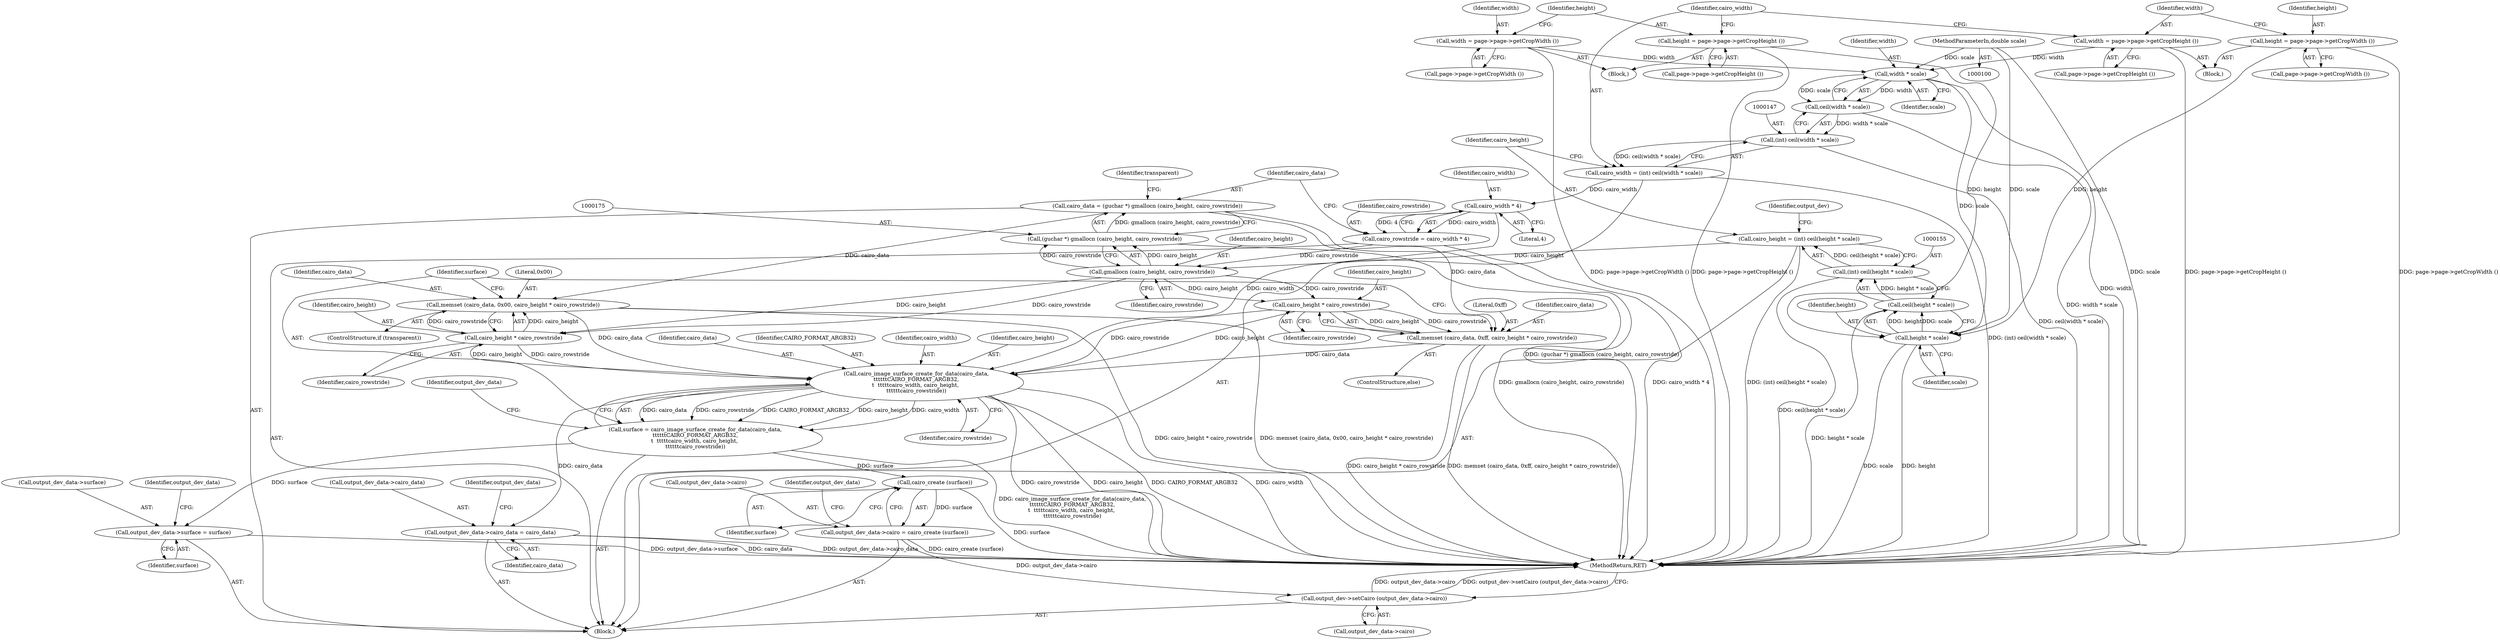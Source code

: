 digraph "0_poppler_9cf2325fb22f812b31858e519411f57747d39bd8@API" {
"1000196" [label="(Call,cairo_image_surface_create_for_data(cairo_data,\n\t\t\t\t\t\tCAIRO_FORMAT_ARGB32,\n\t  \t\t\t\t\tcairo_width, cairo_height, \n\t\t\t\t\t\tcairo_rowstride))"];
"1000181" [label="(Call,memset (cairo_data, 0x00, cairo_height * cairo_rowstride))"];
"1000172" [label="(Call,cairo_data = (guchar *) gmallocn (cairo_height, cairo_rowstride))"];
"1000174" [label="(Call,(guchar *) gmallocn (cairo_height, cairo_rowstride))"];
"1000176" [label="(Call,gmallocn (cairo_height, cairo_rowstride))"];
"1000152" [label="(Call,cairo_height = (int) ceil(height * scale))"];
"1000154" [label="(Call,(int) ceil(height * scale))"];
"1000156" [label="(Call,ceil(height * scale))"];
"1000157" [label="(Call,height * scale)"];
"1000141" [label="(Call,height = page->page->getCropHeight ())"];
"1000130" [label="(Call,height = page->page->getCropWidth ())"];
"1000149" [label="(Call,width * scale)"];
"1000138" [label="(Call,width = page->page->getCropWidth ())"];
"1000133" [label="(Call,width = page->page->getCropHeight ())"];
"1000102" [label="(MethodParameterIn,double scale)"];
"1000167" [label="(Call,cairo_rowstride = cairo_width * 4)"];
"1000169" [label="(Call,cairo_width * 4)"];
"1000144" [label="(Call,cairo_width = (int) ceil(width * scale))"];
"1000146" [label="(Call,(int) ceil(width * scale))"];
"1000148" [label="(Call,ceil(width * scale))"];
"1000184" [label="(Call,cairo_height * cairo_rowstride)"];
"1000188" [label="(Call,memset (cairo_data, 0xff, cairo_height * cairo_rowstride))"];
"1000191" [label="(Call,cairo_height * cairo_rowstride)"];
"1000194" [label="(Call,surface = cairo_image_surface_create_for_data(cairo_data,\n\t\t\t\t\t\tCAIRO_FORMAT_ARGB32,\n\t  \t\t\t\t\tcairo_width, cairo_height, \n\t\t\t\t\t\tcairo_rowstride))"];
"1000207" [label="(Call,output_dev_data->surface = surface)"];
"1000216" [label="(Call,cairo_create (surface))"];
"1000212" [label="(Call,output_dev_data->cairo = cairo_create (surface))"];
"1000218" [label="(Call,output_dev->setCairo (output_dev_data->cairo))"];
"1000202" [label="(Call,output_dev_data->cairo_data = cairo_data)"];
"1000157" [label="(Call,height * scale)"];
"1000137" [label="(Block,)"];
"1000148" [label="(Call,ceil(width * scale))"];
"1000179" [label="(ControlStructure,if (transparent))"];
"1000133" [label="(Call,width = page->page->getCropHeight ())"];
"1000193" [label="(Identifier,cairo_rowstride)"];
"1000174" [label="(Call,(guchar *) gmallocn (cairo_height, cairo_rowstride))"];
"1000209" [label="(Identifier,output_dev_data)"];
"1000185" [label="(Identifier,cairo_height)"];
"1000194" [label="(Call,surface = cairo_image_surface_create_for_data(cairo_data,\n\t\t\t\t\t\tCAIRO_FORMAT_ARGB32,\n\t  \t\t\t\t\tcairo_width, cairo_height, \n\t\t\t\t\t\tcairo_rowstride))"];
"1000208" [label="(Call,output_dev_data->surface)"];
"1000173" [label="(Identifier,cairo_data)"];
"1000150" [label="(Identifier,width)"];
"1000182" [label="(Identifier,cairo_data)"];
"1000139" [label="(Identifier,width)"];
"1000190" [label="(Literal,0xff)"];
"1000129" [label="(Block,)"];
"1000218" [label="(Call,output_dev->setCairo (output_dev_data->cairo))"];
"1000138" [label="(Call,width = page->page->getCropWidth ())"];
"1000169" [label="(Call,cairo_width * 4)"];
"1000167" [label="(Call,cairo_rowstride = cairo_width * 4)"];
"1000217" [label="(Identifier,surface)"];
"1000204" [label="(Identifier,output_dev_data)"];
"1000161" [label="(Identifier,output_dev)"];
"1000196" [label="(Call,cairo_image_surface_create_for_data(cairo_data,\n\t\t\t\t\t\tCAIRO_FORMAT_ARGB32,\n\t  \t\t\t\t\tcairo_width, cairo_height, \n\t\t\t\t\t\tcairo_rowstride))"];
"1000181" [label="(Call,memset (cairo_data, 0x00, cairo_height * cairo_rowstride))"];
"1000191" [label="(Call,cairo_height * cairo_rowstride)"];
"1000212" [label="(Call,output_dev_data->cairo = cairo_create (surface))"];
"1000195" [label="(Identifier,surface)"];
"1000156" [label="(Call,ceil(height * scale))"];
"1000203" [label="(Call,output_dev_data->cairo_data)"];
"1000170" [label="(Identifier,cairo_width)"];
"1000192" [label="(Identifier,cairo_height)"];
"1000140" [label="(Call,page->page->getCropWidth ())"];
"1000158" [label="(Identifier,height)"];
"1000141" [label="(Call,height = page->page->getCropHeight ())"];
"1000202" [label="(Call,output_dev_data->cairo_data = cairo_data)"];
"1000153" [label="(Identifier,cairo_height)"];
"1000171" [label="(Literal,4)"];
"1000149" [label="(Call,width * scale)"];
"1000154" [label="(Call,(int) ceil(height * scale))"];
"1000130" [label="(Call,height = page->page->getCropWidth ())"];
"1000102" [label="(MethodParameterIn,double scale)"];
"1000180" [label="(Identifier,transparent)"];
"1000201" [label="(Identifier,cairo_rowstride)"];
"1000134" [label="(Identifier,width)"];
"1000143" [label="(Call,page->page->getCropHeight ())"];
"1000151" [label="(Identifier,scale)"];
"1000146" [label="(Call,(int) ceil(width * scale))"];
"1000214" [label="(Identifier,output_dev_data)"];
"1000219" [label="(Call,output_dev_data->cairo)"];
"1000189" [label="(Identifier,cairo_data)"];
"1000142" [label="(Identifier,height)"];
"1000198" [label="(Identifier,CAIRO_FORMAT_ARGB32)"];
"1000159" [label="(Identifier,scale)"];
"1000152" [label="(Call,cairo_height = (int) ceil(height * scale))"];
"1000183" [label="(Literal,0x00)"];
"1000206" [label="(Identifier,cairo_data)"];
"1000211" [label="(Identifier,surface)"];
"1000106" [label="(Block,)"];
"1000186" [label="(Identifier,cairo_rowstride)"];
"1000184" [label="(Call,cairo_height * cairo_rowstride)"];
"1000213" [label="(Call,output_dev_data->cairo)"];
"1000172" [label="(Call,cairo_data = (guchar *) gmallocn (cairo_height, cairo_rowstride))"];
"1000216" [label="(Call,cairo_create (surface))"];
"1000145" [label="(Identifier,cairo_width)"];
"1000178" [label="(Identifier,cairo_rowstride)"];
"1000132" [label="(Call,page->page->getCropWidth ())"];
"1000199" [label="(Identifier,cairo_width)"];
"1000177" [label="(Identifier,cairo_height)"];
"1000144" [label="(Call,cairo_width = (int) ceil(width * scale))"];
"1000188" [label="(Call,memset (cairo_data, 0xff, cairo_height * cairo_rowstride))"];
"1000187" [label="(ControlStructure,else)"];
"1000131" [label="(Identifier,height)"];
"1000200" [label="(Identifier,cairo_height)"];
"1000220" [label="(Identifier,output_dev_data)"];
"1000207" [label="(Call,output_dev_data->surface = surface)"];
"1000176" [label="(Call,gmallocn (cairo_height, cairo_rowstride))"];
"1000197" [label="(Identifier,cairo_data)"];
"1000222" [label="(MethodReturn,RET)"];
"1000135" [label="(Call,page->page->getCropHeight ())"];
"1000168" [label="(Identifier,cairo_rowstride)"];
"1000196" -> "1000194"  [label="AST: "];
"1000196" -> "1000201"  [label="CFG: "];
"1000197" -> "1000196"  [label="AST: "];
"1000198" -> "1000196"  [label="AST: "];
"1000199" -> "1000196"  [label="AST: "];
"1000200" -> "1000196"  [label="AST: "];
"1000201" -> "1000196"  [label="AST: "];
"1000194" -> "1000196"  [label="CFG: "];
"1000196" -> "1000222"  [label="DDG: cairo_width"];
"1000196" -> "1000222"  [label="DDG: cairo_rowstride"];
"1000196" -> "1000222"  [label="DDG: cairo_height"];
"1000196" -> "1000222"  [label="DDG: CAIRO_FORMAT_ARGB32"];
"1000196" -> "1000194"  [label="DDG: cairo_data"];
"1000196" -> "1000194"  [label="DDG: cairo_rowstride"];
"1000196" -> "1000194"  [label="DDG: CAIRO_FORMAT_ARGB32"];
"1000196" -> "1000194"  [label="DDG: cairo_height"];
"1000196" -> "1000194"  [label="DDG: cairo_width"];
"1000181" -> "1000196"  [label="DDG: cairo_data"];
"1000188" -> "1000196"  [label="DDG: cairo_data"];
"1000169" -> "1000196"  [label="DDG: cairo_width"];
"1000184" -> "1000196"  [label="DDG: cairo_height"];
"1000184" -> "1000196"  [label="DDG: cairo_rowstride"];
"1000191" -> "1000196"  [label="DDG: cairo_height"];
"1000191" -> "1000196"  [label="DDG: cairo_rowstride"];
"1000196" -> "1000202"  [label="DDG: cairo_data"];
"1000181" -> "1000179"  [label="AST: "];
"1000181" -> "1000184"  [label="CFG: "];
"1000182" -> "1000181"  [label="AST: "];
"1000183" -> "1000181"  [label="AST: "];
"1000184" -> "1000181"  [label="AST: "];
"1000195" -> "1000181"  [label="CFG: "];
"1000181" -> "1000222"  [label="DDG: memset (cairo_data, 0x00, cairo_height * cairo_rowstride)"];
"1000181" -> "1000222"  [label="DDG: cairo_height * cairo_rowstride"];
"1000172" -> "1000181"  [label="DDG: cairo_data"];
"1000184" -> "1000181"  [label="DDG: cairo_height"];
"1000184" -> "1000181"  [label="DDG: cairo_rowstride"];
"1000172" -> "1000106"  [label="AST: "];
"1000172" -> "1000174"  [label="CFG: "];
"1000173" -> "1000172"  [label="AST: "];
"1000174" -> "1000172"  [label="AST: "];
"1000180" -> "1000172"  [label="CFG: "];
"1000172" -> "1000222"  [label="DDG: (guchar *) gmallocn (cairo_height, cairo_rowstride)"];
"1000174" -> "1000172"  [label="DDG: gmallocn (cairo_height, cairo_rowstride)"];
"1000172" -> "1000188"  [label="DDG: cairo_data"];
"1000174" -> "1000176"  [label="CFG: "];
"1000175" -> "1000174"  [label="AST: "];
"1000176" -> "1000174"  [label="AST: "];
"1000174" -> "1000222"  [label="DDG: gmallocn (cairo_height, cairo_rowstride)"];
"1000176" -> "1000174"  [label="DDG: cairo_height"];
"1000176" -> "1000174"  [label="DDG: cairo_rowstride"];
"1000176" -> "1000178"  [label="CFG: "];
"1000177" -> "1000176"  [label="AST: "];
"1000178" -> "1000176"  [label="AST: "];
"1000152" -> "1000176"  [label="DDG: cairo_height"];
"1000167" -> "1000176"  [label="DDG: cairo_rowstride"];
"1000176" -> "1000184"  [label="DDG: cairo_height"];
"1000176" -> "1000184"  [label="DDG: cairo_rowstride"];
"1000176" -> "1000191"  [label="DDG: cairo_height"];
"1000176" -> "1000191"  [label="DDG: cairo_rowstride"];
"1000152" -> "1000106"  [label="AST: "];
"1000152" -> "1000154"  [label="CFG: "];
"1000153" -> "1000152"  [label="AST: "];
"1000154" -> "1000152"  [label="AST: "];
"1000161" -> "1000152"  [label="CFG: "];
"1000152" -> "1000222"  [label="DDG: (int) ceil(height * scale)"];
"1000154" -> "1000152"  [label="DDG: ceil(height * scale)"];
"1000154" -> "1000156"  [label="CFG: "];
"1000155" -> "1000154"  [label="AST: "];
"1000156" -> "1000154"  [label="AST: "];
"1000154" -> "1000222"  [label="DDG: ceil(height * scale)"];
"1000156" -> "1000154"  [label="DDG: height * scale"];
"1000156" -> "1000157"  [label="CFG: "];
"1000157" -> "1000156"  [label="AST: "];
"1000156" -> "1000222"  [label="DDG: height * scale"];
"1000157" -> "1000156"  [label="DDG: height"];
"1000157" -> "1000156"  [label="DDG: scale"];
"1000157" -> "1000159"  [label="CFG: "];
"1000158" -> "1000157"  [label="AST: "];
"1000159" -> "1000157"  [label="AST: "];
"1000157" -> "1000222"  [label="DDG: scale"];
"1000157" -> "1000222"  [label="DDG: height"];
"1000141" -> "1000157"  [label="DDG: height"];
"1000130" -> "1000157"  [label="DDG: height"];
"1000149" -> "1000157"  [label="DDG: scale"];
"1000102" -> "1000157"  [label="DDG: scale"];
"1000141" -> "1000137"  [label="AST: "];
"1000141" -> "1000143"  [label="CFG: "];
"1000142" -> "1000141"  [label="AST: "];
"1000143" -> "1000141"  [label="AST: "];
"1000145" -> "1000141"  [label="CFG: "];
"1000141" -> "1000222"  [label="DDG: page->page->getCropHeight ()"];
"1000130" -> "1000129"  [label="AST: "];
"1000130" -> "1000132"  [label="CFG: "];
"1000131" -> "1000130"  [label="AST: "];
"1000132" -> "1000130"  [label="AST: "];
"1000134" -> "1000130"  [label="CFG: "];
"1000130" -> "1000222"  [label="DDG: page->page->getCropWidth ()"];
"1000149" -> "1000148"  [label="AST: "];
"1000149" -> "1000151"  [label="CFG: "];
"1000150" -> "1000149"  [label="AST: "];
"1000151" -> "1000149"  [label="AST: "];
"1000148" -> "1000149"  [label="CFG: "];
"1000149" -> "1000222"  [label="DDG: width"];
"1000149" -> "1000148"  [label="DDG: width"];
"1000149" -> "1000148"  [label="DDG: scale"];
"1000138" -> "1000149"  [label="DDG: width"];
"1000133" -> "1000149"  [label="DDG: width"];
"1000102" -> "1000149"  [label="DDG: scale"];
"1000138" -> "1000137"  [label="AST: "];
"1000138" -> "1000140"  [label="CFG: "];
"1000139" -> "1000138"  [label="AST: "];
"1000140" -> "1000138"  [label="AST: "];
"1000142" -> "1000138"  [label="CFG: "];
"1000138" -> "1000222"  [label="DDG: page->page->getCropWidth ()"];
"1000133" -> "1000129"  [label="AST: "];
"1000133" -> "1000135"  [label="CFG: "];
"1000134" -> "1000133"  [label="AST: "];
"1000135" -> "1000133"  [label="AST: "];
"1000145" -> "1000133"  [label="CFG: "];
"1000133" -> "1000222"  [label="DDG: page->page->getCropHeight ()"];
"1000102" -> "1000100"  [label="AST: "];
"1000102" -> "1000222"  [label="DDG: scale"];
"1000167" -> "1000106"  [label="AST: "];
"1000167" -> "1000169"  [label="CFG: "];
"1000168" -> "1000167"  [label="AST: "];
"1000169" -> "1000167"  [label="AST: "];
"1000173" -> "1000167"  [label="CFG: "];
"1000167" -> "1000222"  [label="DDG: cairo_width * 4"];
"1000169" -> "1000167"  [label="DDG: cairo_width"];
"1000169" -> "1000167"  [label="DDG: 4"];
"1000169" -> "1000171"  [label="CFG: "];
"1000170" -> "1000169"  [label="AST: "];
"1000171" -> "1000169"  [label="AST: "];
"1000144" -> "1000169"  [label="DDG: cairo_width"];
"1000144" -> "1000106"  [label="AST: "];
"1000144" -> "1000146"  [label="CFG: "];
"1000145" -> "1000144"  [label="AST: "];
"1000146" -> "1000144"  [label="AST: "];
"1000153" -> "1000144"  [label="CFG: "];
"1000144" -> "1000222"  [label="DDG: (int) ceil(width * scale)"];
"1000146" -> "1000144"  [label="DDG: ceil(width * scale)"];
"1000146" -> "1000148"  [label="CFG: "];
"1000147" -> "1000146"  [label="AST: "];
"1000148" -> "1000146"  [label="AST: "];
"1000146" -> "1000222"  [label="DDG: ceil(width * scale)"];
"1000148" -> "1000146"  [label="DDG: width * scale"];
"1000148" -> "1000222"  [label="DDG: width * scale"];
"1000184" -> "1000186"  [label="CFG: "];
"1000185" -> "1000184"  [label="AST: "];
"1000186" -> "1000184"  [label="AST: "];
"1000188" -> "1000187"  [label="AST: "];
"1000188" -> "1000191"  [label="CFG: "];
"1000189" -> "1000188"  [label="AST: "];
"1000190" -> "1000188"  [label="AST: "];
"1000191" -> "1000188"  [label="AST: "];
"1000195" -> "1000188"  [label="CFG: "];
"1000188" -> "1000222"  [label="DDG: memset (cairo_data, 0xff, cairo_height * cairo_rowstride)"];
"1000188" -> "1000222"  [label="DDG: cairo_height * cairo_rowstride"];
"1000191" -> "1000188"  [label="DDG: cairo_height"];
"1000191" -> "1000188"  [label="DDG: cairo_rowstride"];
"1000191" -> "1000193"  [label="CFG: "];
"1000192" -> "1000191"  [label="AST: "];
"1000193" -> "1000191"  [label="AST: "];
"1000194" -> "1000106"  [label="AST: "];
"1000195" -> "1000194"  [label="AST: "];
"1000204" -> "1000194"  [label="CFG: "];
"1000194" -> "1000222"  [label="DDG: cairo_image_surface_create_for_data(cairo_data,\n\t\t\t\t\t\tCAIRO_FORMAT_ARGB32,\n\t  \t\t\t\t\tcairo_width, cairo_height, \n\t\t\t\t\t\tcairo_rowstride)"];
"1000194" -> "1000207"  [label="DDG: surface"];
"1000194" -> "1000216"  [label="DDG: surface"];
"1000207" -> "1000106"  [label="AST: "];
"1000207" -> "1000211"  [label="CFG: "];
"1000208" -> "1000207"  [label="AST: "];
"1000211" -> "1000207"  [label="AST: "];
"1000214" -> "1000207"  [label="CFG: "];
"1000207" -> "1000222"  [label="DDG: output_dev_data->surface"];
"1000216" -> "1000212"  [label="AST: "];
"1000216" -> "1000217"  [label="CFG: "];
"1000217" -> "1000216"  [label="AST: "];
"1000212" -> "1000216"  [label="CFG: "];
"1000216" -> "1000222"  [label="DDG: surface"];
"1000216" -> "1000212"  [label="DDG: surface"];
"1000212" -> "1000106"  [label="AST: "];
"1000213" -> "1000212"  [label="AST: "];
"1000220" -> "1000212"  [label="CFG: "];
"1000212" -> "1000222"  [label="DDG: cairo_create (surface)"];
"1000212" -> "1000218"  [label="DDG: output_dev_data->cairo"];
"1000218" -> "1000106"  [label="AST: "];
"1000218" -> "1000219"  [label="CFG: "];
"1000219" -> "1000218"  [label="AST: "];
"1000222" -> "1000218"  [label="CFG: "];
"1000218" -> "1000222"  [label="DDG: output_dev_data->cairo"];
"1000218" -> "1000222"  [label="DDG: output_dev->setCairo (output_dev_data->cairo)"];
"1000202" -> "1000106"  [label="AST: "];
"1000202" -> "1000206"  [label="CFG: "];
"1000203" -> "1000202"  [label="AST: "];
"1000206" -> "1000202"  [label="AST: "];
"1000209" -> "1000202"  [label="CFG: "];
"1000202" -> "1000222"  [label="DDG: cairo_data"];
"1000202" -> "1000222"  [label="DDG: output_dev_data->cairo_data"];
}
